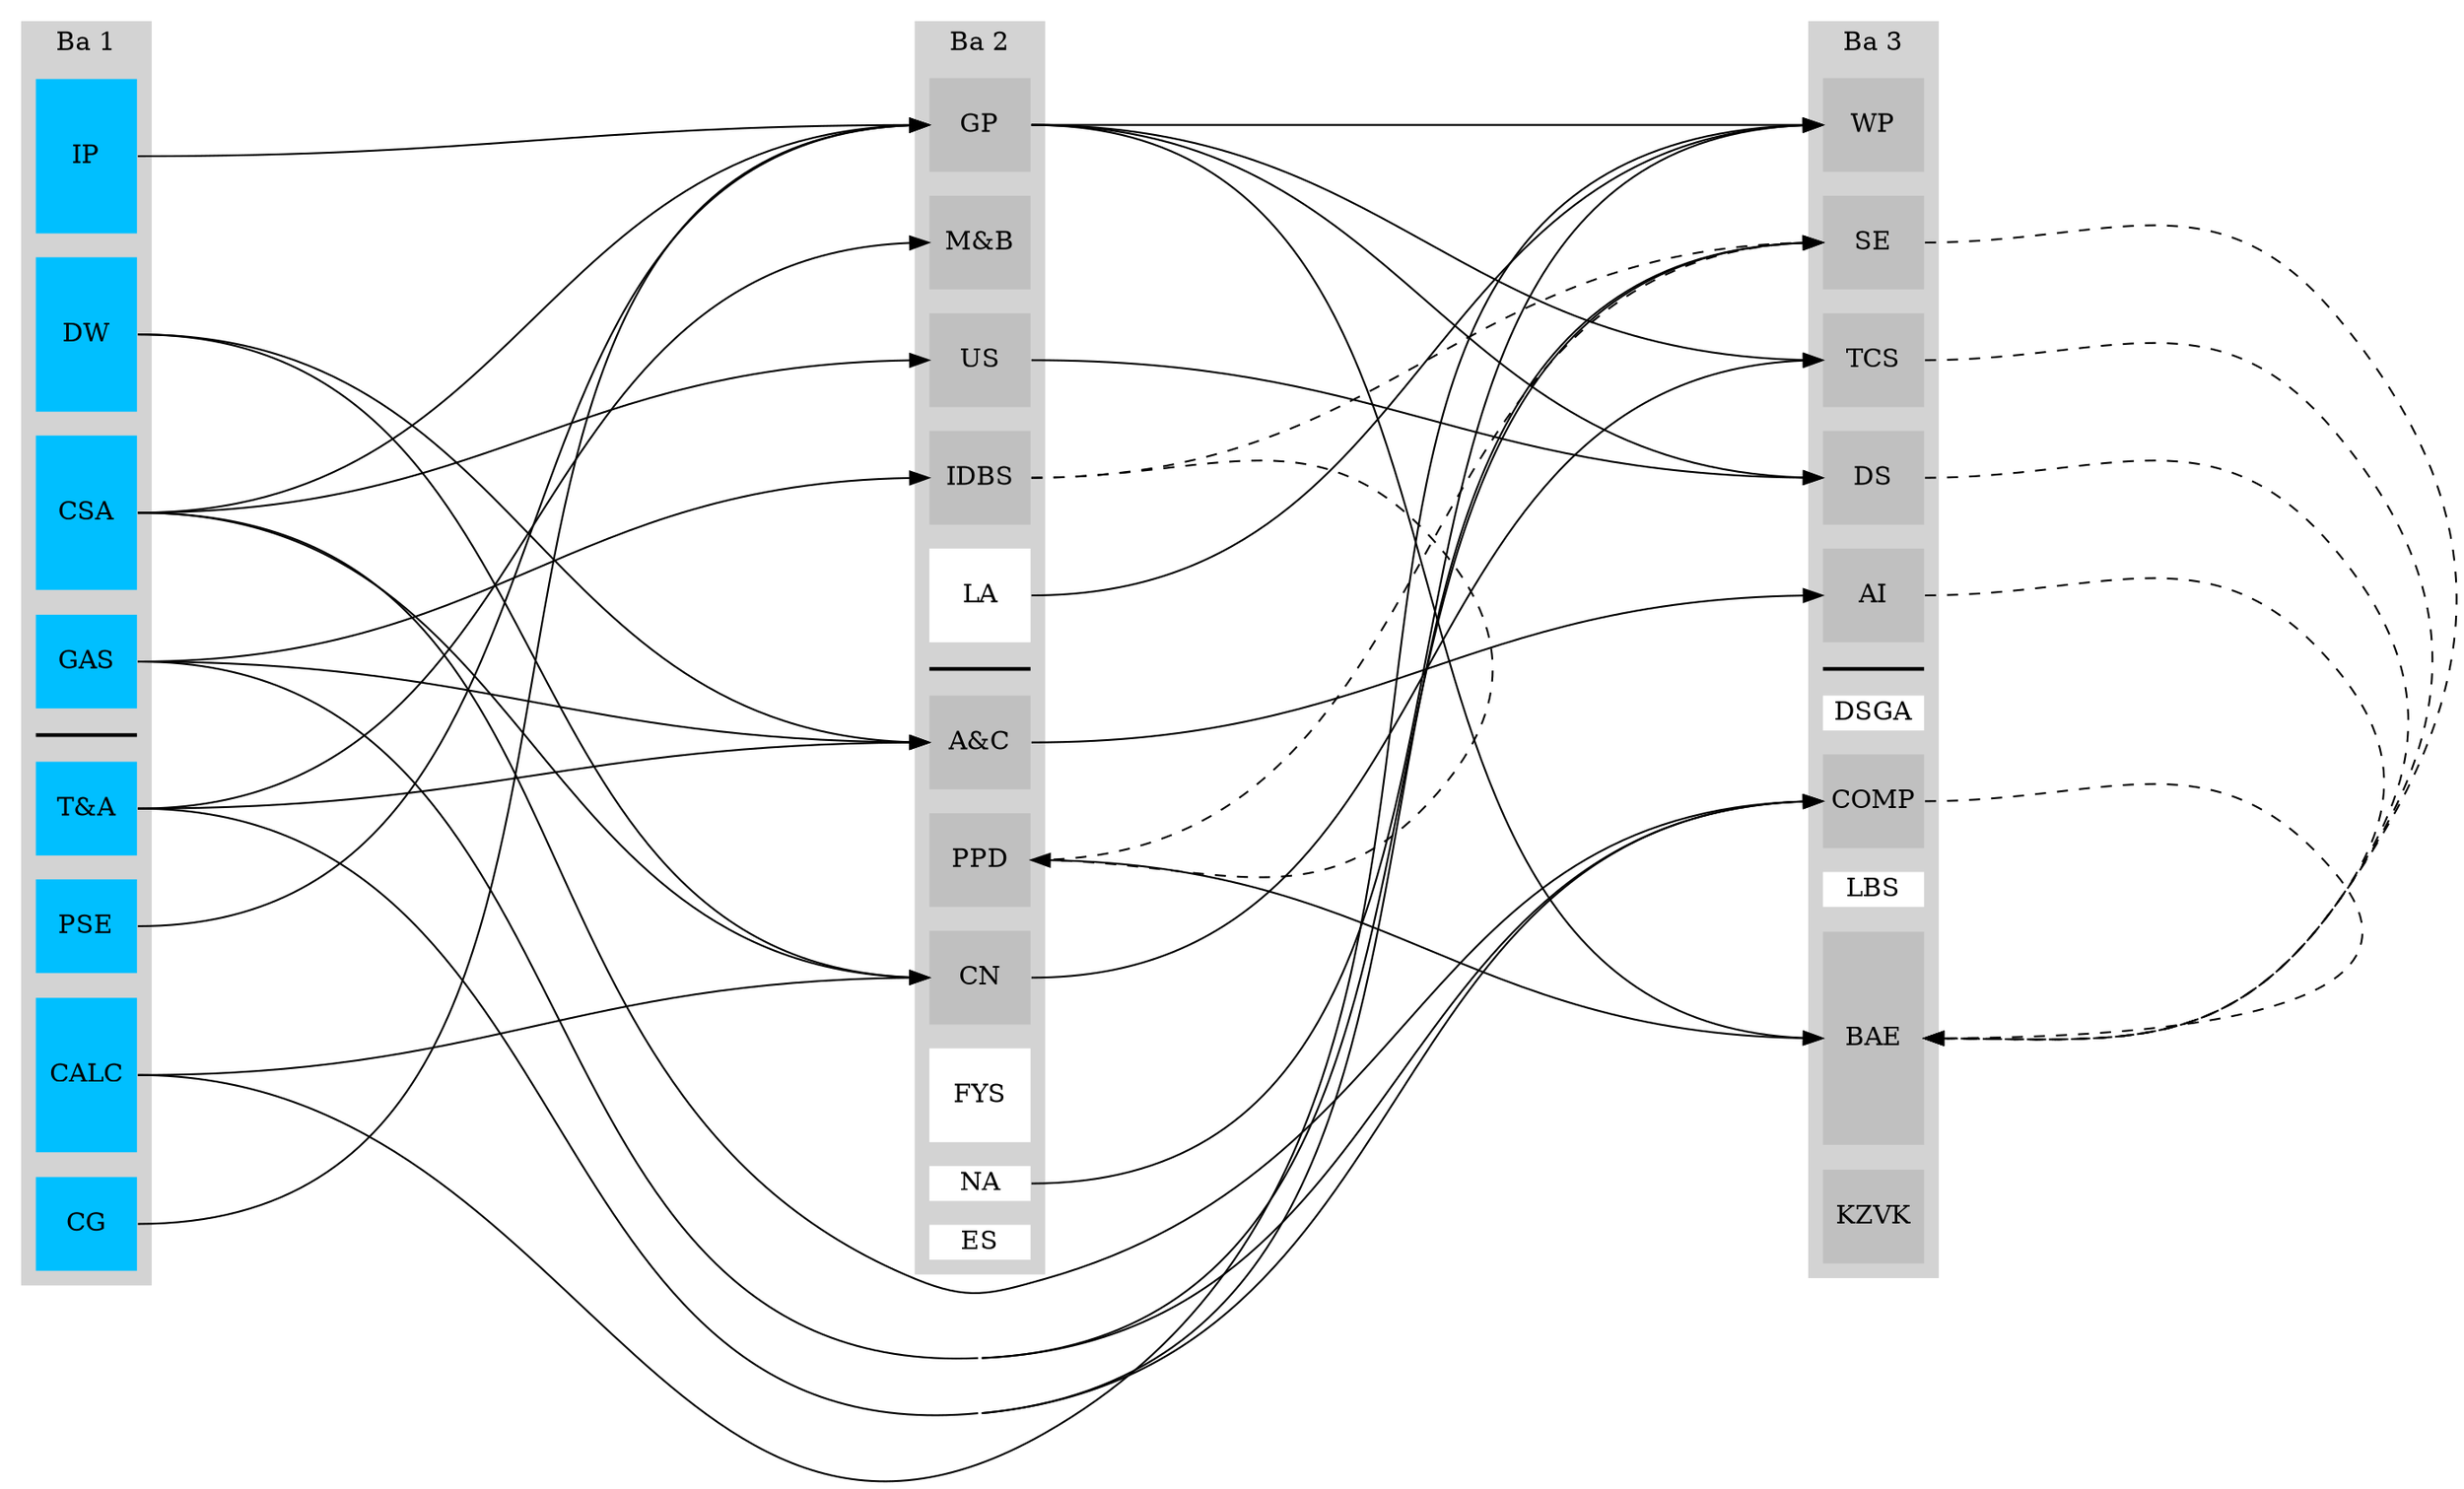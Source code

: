 digraph Studieprogramma{
	node [shape="rect", pin=true, style=filled,color=white, height=0.7, fixedsize=true];
	graph [ranksep="6", nodesep="0.2" splines=true, concentrate=true];
	edge [constraint=false];

	/*
	3 SP = 0.25
	6 SP = 0.7
	9 SP = 1.15
	12 SP = 1.6
	*/

	rankdir="LR"

	subgraph cluster_ba1{
		label = "Ba 1"
		style=filled;
		color=lightgrey;

		IP [height=1.15, color=deepskyblue1];
		DW [height=1.15, color=deepskyblue1];
		CSA [height=1.15, color=deepskyblue1];
		GAS [color=deepskyblue1];

		

		ba1_sem [height=0, fixedsize=true, label="", color=black];

		TA [label="T&A", color=deepskyblue1];
		PSE [color=deepskyblue1];
		CALC [height=1.15, color=deepskyblue1];
		CG [color=deepskyblue1];

		
	}

	subgraph cluster_ba2{
		label = "Ba 2"
		style=filled;
		color=lightgrey;

		GP [color=grey];
		MB [label="M&B", color=grey];
		US [color=grey];
		IDBS [color=grey];
		LA;

		

		ba2_sem [height=0, fixedsize=true, label="", color=black];

		AC [label="A&C", color=grey];
		PPD [color=grey];
		CN [color=grey];
		FYS;
		NA [height=0.25];
		ES [height=0.25];

		
	}

	subgraph cluster_ba3{
		label = "Ba 3"
		style=filled;
		color=lightgrey;
		fixedsize=true;
		height=200;

		WP [color=grey];
		SE [color=grey];
		TCS [color=grey];
		DS [color=grey];
		AI [color=grey];

		

		ba3_sem [height=0, fixedsize=true, label="", color=black];

		DSGA [height=0.25, color=white];
		COMP [color=grey];
		LBS [height=0.25];
		BAE [height=1.6, color=grey];
		KZVK [height=0.7, color=grey]

		
	}

	# align clusters by adding invis edge between top items.
	{
		edge	[constraint=true, style=invis];
		IP:ne -> GP:nw;
		GP:ne -> WP:nw;
	}

	# =====================
	# =	dependencies 2Ba	=
	# =====================

	# GP
 	IP:e -> GP:w;
	CSA:e -> GP:w;
	PSE:e -> GP:w;
	CG:e -> GP:w;

	# M&B
	TA:e -> MB:w;

	# US
	CSA:e -> US:w;

	# IDBS
	GAS:e -> IDBS:w;

	# LA
	# /

	# A&C
	DW:e -> AC:w;
	TA:e -> AC:w;
	GAS:e -> AC:w;

	# PPD
	IDBS:e -> PPD:e [style=dashed];

	# CN
	DW:e -> CN:w;
	CSA:e -> CN:w;
	CALC:e -> CN:w;

	# FYS
	# /

	# NA
	# /

	# ES
	# /

	# =====================
	# =	dependencies 3Ba	=
	# =====================

	# WP
	CALC:e -> WP:w;
	GP:e -> WP:w;
	LA:e -> WP:w;
	NA:e -> WP:w;

	# SE
	TA:e -> SE:w;
	GAS:e -> SE:w;
	IDBS:e -> SE:w [style=dashed];
	PPD:e -> SE:w [style=dashed];

	# TCS
	GP:e -> TCS:w;
	CN:e -> TCS:w;

	# DS
	GP:e -> DS:w;
	US:e -> DS:w;

	# AI
	AC:e -> AI:w;

	# DSGA
	# /

	# COMP
	CSA:e -> COMP:w;
	TA:e -> COMP:w;
	GAS:e -> COMP:w;

	# LBS
	# /

	# BAE
	GP:e -> BAE:w;
	PPD:e -> BAE:w;

	SE:e -> BAE:e [style=dashed];
	TCS:e -> BAE:e [style=dashed];
	DS:e -> BAE:e [style=dashed];
	AI:e -> BAE:e [style=dashed];
	COMP:e -> BAE:e [style=dashed];

}
